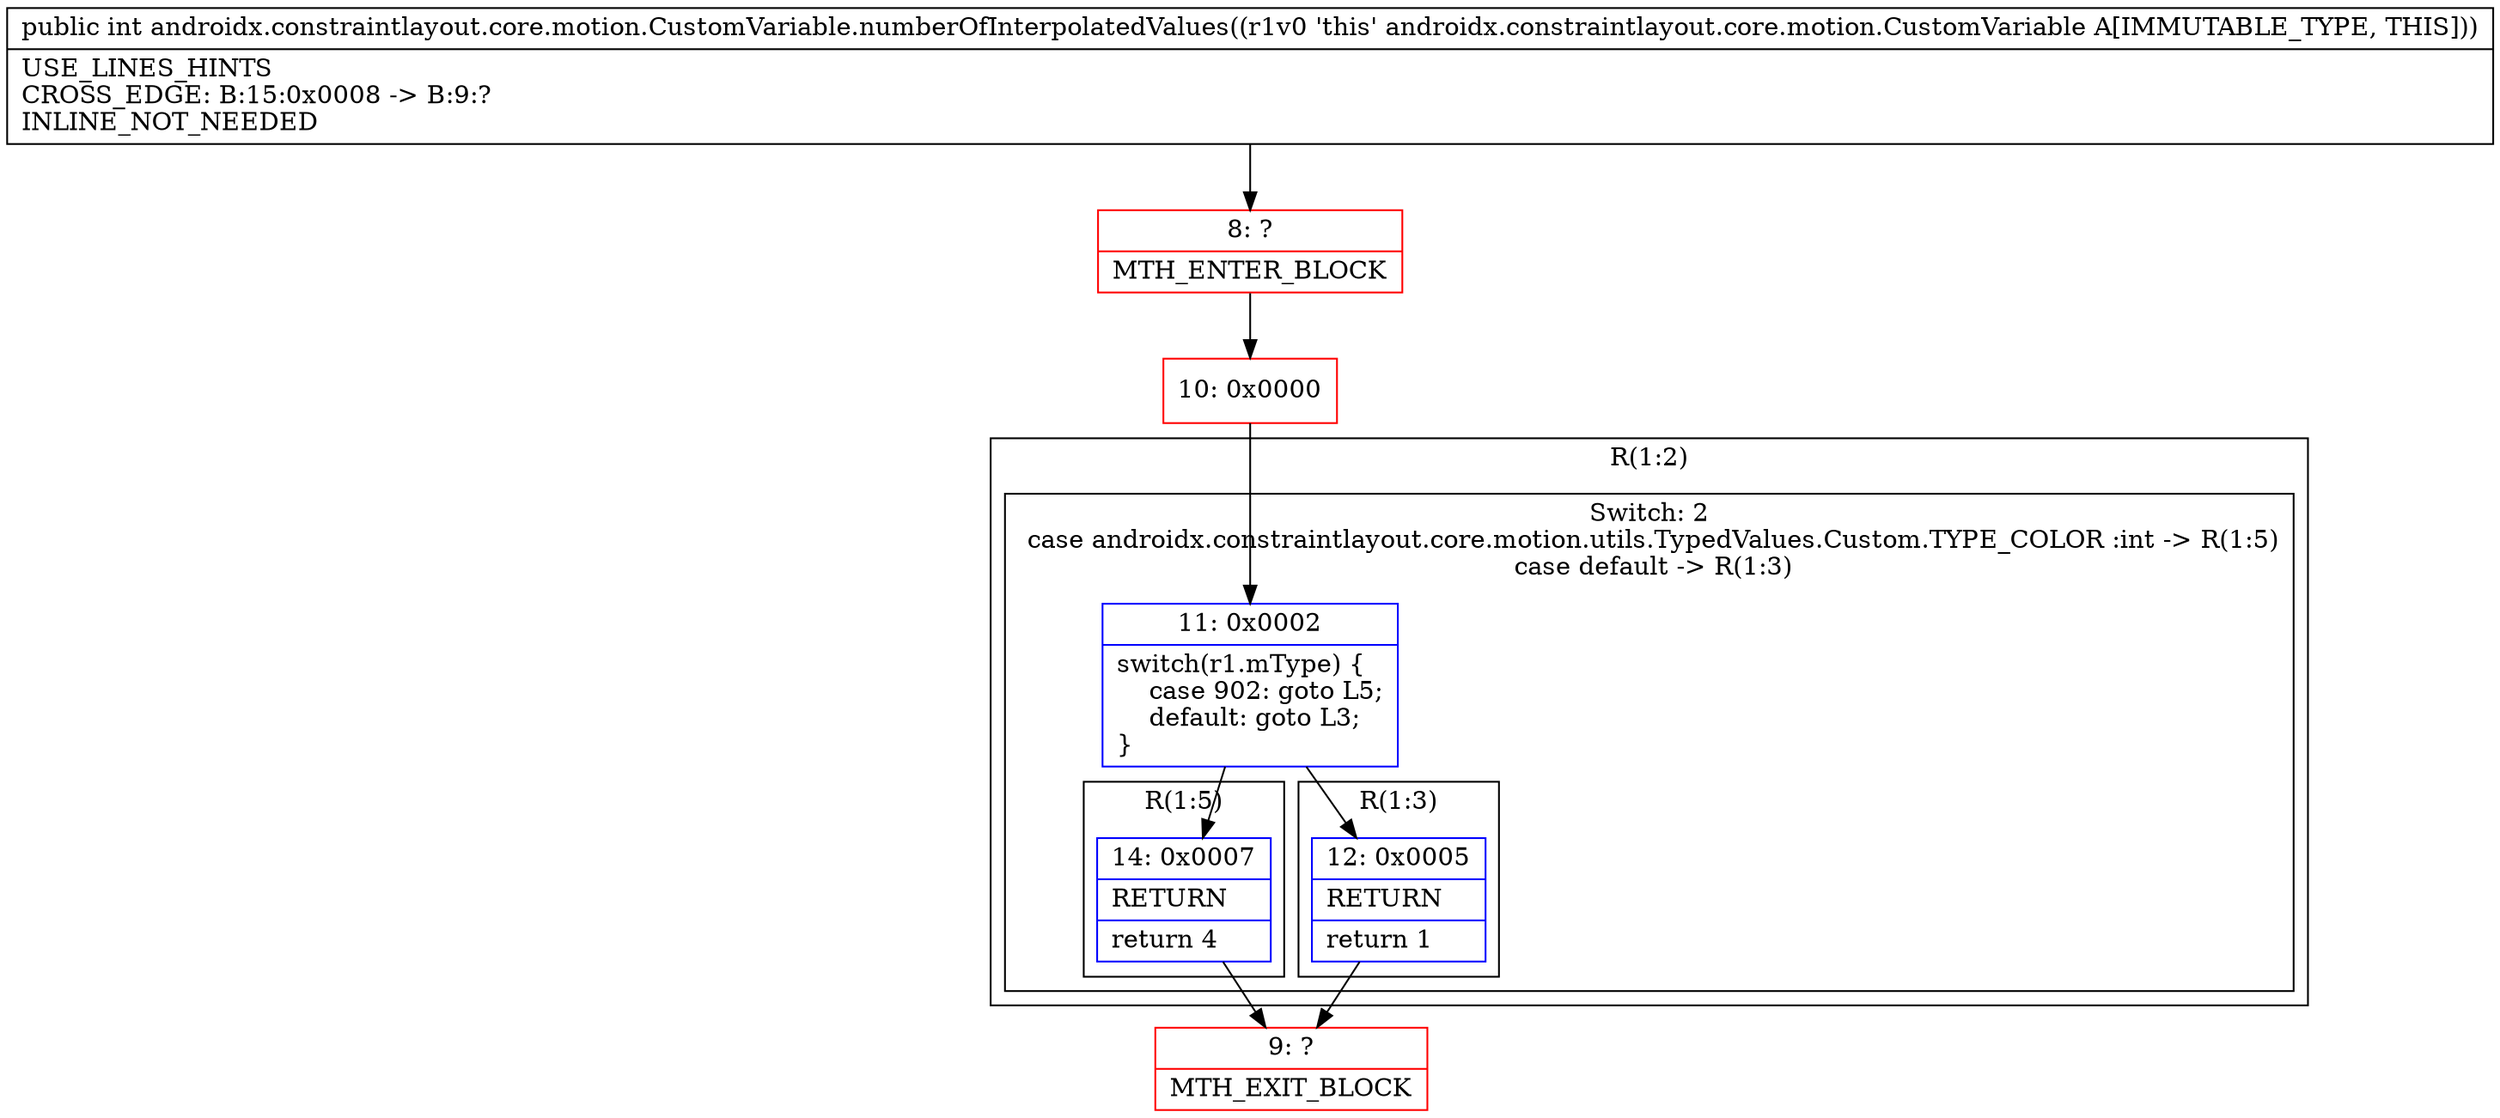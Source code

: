 digraph "CFG forandroidx.constraintlayout.core.motion.CustomVariable.numberOfInterpolatedValues()I" {
subgraph cluster_Region_168463793 {
label = "R(1:2)";
node [shape=record,color=blue];
subgraph cluster_SwitchRegion_779852622 {
label = "Switch: 2
 case androidx.constraintlayout.core.motion.utils.TypedValues.Custom.TYPE_COLOR :int -> R(1:5)
 case default -> R(1:3)";
node [shape=record,color=blue];
Node_11 [shape=record,label="{11\:\ 0x0002|switch(r1.mType) \{\l    case 902: goto L5;\l    default: goto L3;\l\}\l}"];
subgraph cluster_Region_1680167326 {
label = "R(1:5)";
node [shape=record,color=blue];
Node_14 [shape=record,label="{14\:\ 0x0007|RETURN\l|return 4\l}"];
}
subgraph cluster_Region_1323348511 {
label = "R(1:3)";
node [shape=record,color=blue];
Node_12 [shape=record,label="{12\:\ 0x0005|RETURN\l|return 1\l}"];
}
}
}
Node_8 [shape=record,color=red,label="{8\:\ ?|MTH_ENTER_BLOCK\l}"];
Node_10 [shape=record,color=red,label="{10\:\ 0x0000}"];
Node_9 [shape=record,color=red,label="{9\:\ ?|MTH_EXIT_BLOCK\l}"];
MethodNode[shape=record,label="{public int androidx.constraintlayout.core.motion.CustomVariable.numberOfInterpolatedValues((r1v0 'this' androidx.constraintlayout.core.motion.CustomVariable A[IMMUTABLE_TYPE, THIS]))  | USE_LINES_HINTS\lCROSS_EDGE: B:15:0x0008 \-\> B:9:?\lINLINE_NOT_NEEDED\l}"];
MethodNode -> Node_8;Node_11 -> Node_12;
Node_11 -> Node_14;
Node_14 -> Node_9;
Node_12 -> Node_9;
Node_8 -> Node_10;
Node_10 -> Node_11;
}

